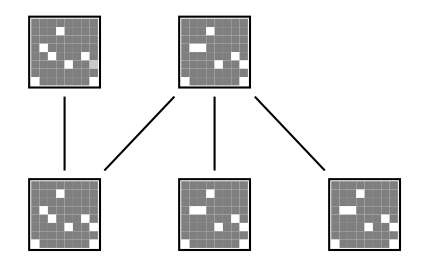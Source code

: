 graph test {
	n0 [shape=none,margin=none,label=<<table border="1" cellborder="0" cellspacing="0"><tr><td bgcolor="#7f7f7f"></td><td bgcolor="#7f7f7f"></td><td bgcolor="#7f7f7f"></td><td bgcolor="#7f7f7f"></td><td bgcolor="#7f7f7f"></td><td bgcolor="#7f7f7f"></td><td bgcolor="#7f7f7f"></td><td bgcolor="#7f7f7f"></td></tr><tr><td bgcolor="#7f7f7f"></td><td bgcolor="#7f7f7f"></td><td bgcolor="#7f7f7f"></td><td bgcolor="#ffffff"></td><td bgcolor="#7f7f7f"></td><td bgcolor="#7f7f7f"></td><td bgcolor="#7f7f7f"></td><td bgcolor="#7f7f7f"></td></tr><tr><td bgcolor="#7f7f7f"></td><td bgcolor="#7f7f7f"></td><td bgcolor="#7f7f7f"></td><td bgcolor="#7f7f7f"></td><td bgcolor="#7f7f7f"></td><td bgcolor="#7f7f7f"></td><td bgcolor="#7f7f7f"></td><td bgcolor="#7f7f7f"></td></tr><tr><td bgcolor="#7f7f7f"></td><td bgcolor="#ffffff"></td><td bgcolor="#ffffff"></td><td bgcolor="#7f7f7f"></td><td bgcolor="#7f7f7f"></td><td bgcolor="#7f7f7f"></td><td bgcolor="#7f7f7f"></td><td bgcolor="#7f7f7f"></td></tr><tr><td bgcolor="#7f7f7f"></td><td bgcolor="#7f7f7f"></td><td bgcolor="#7f7f7f"></td><td bgcolor="#7f7f7f"></td><td bgcolor="#7f7f7f"></td><td bgcolor="#7f7f7f"></td><td bgcolor="#ffffff"></td><td bgcolor="#7f7f7f"></td></tr><tr><td bgcolor="#7f7f7f"></td><td bgcolor="#7f7f7f"></td><td bgcolor="#7f7f7f"></td><td bgcolor="#7f7f7f"></td><td bgcolor="#ffffff"></td><td bgcolor="#7f7f7f"></td><td bgcolor="#7f7f7f"></td><td bgcolor="#ffffff"></td></tr><tr><td bgcolor="#7f7f7f"></td><td bgcolor="#7f7f7f"></td><td bgcolor="#7f7f7f"></td><td bgcolor="#7f7f7f"></td><td bgcolor="#7f7f7f"></td><td bgcolor="#7f7f7f"></td><td bgcolor="#7f7f7f"></td><td bgcolor="#7f7f7f"></td></tr><tr><td bgcolor="#ffffff"></td><td bgcolor="#7f7f7f"></td><td bgcolor="#7f7f7f"></td><td bgcolor="#7f7f7f"></td><td bgcolor="#7f7f7f"></td><td bgcolor="#7f7f7f"></td><td bgcolor="#7f7f7f"></td><td bgcolor="#ffffff"></td></tr></table>>];
	n1 [shape=none,margin=none,label=<<table border="1" cellborder="0" cellspacing="0"><tr><td bgcolor="#7f7f7f"></td><td bgcolor="#7f7f7f"></td><td bgcolor="#7f7f7f"></td><td bgcolor="#7f7f7f"></td><td bgcolor="#7f7f7f"></td><td bgcolor="#7f7f7f"></td><td bgcolor="#7f7f7f"></td><td bgcolor="#7f7f7f"></td></tr><tr><td bgcolor="#7f7f7f"></td><td bgcolor="#7f7f7f"></td><td bgcolor="#7f7f7f"></td><td bgcolor="#ffffff"></td><td bgcolor="#7f7f7f"></td><td bgcolor="#7f7f7f"></td><td bgcolor="#7f7f7f"></td><td bgcolor="#7f7f7f"></td></tr><tr><td bgcolor="#7f7f7f"></td><td bgcolor="#7f7f7f"></td><td bgcolor="#7f7f7f"></td><td bgcolor="#7f7f7f"></td><td bgcolor="#7f7f7f"></td><td bgcolor="#7f7f7f"></td><td bgcolor="#7f7f7f"></td><td bgcolor="#7f7f7f"></td></tr><tr><td bgcolor="#7f7f7f"></td><td bgcolor="#ffffff"></td><td bgcolor="#7f7f7f"></td><td bgcolor="#7f7f7f"></td><td bgcolor="#7f7f7f"></td><td bgcolor="#7f7f7f"></td><td bgcolor="#7f7f7f"></td><td bgcolor="#7f7f7f"></td></tr><tr><td bgcolor="#7f7f7f"></td><td bgcolor="#7f7f7f"></td><td bgcolor="#ffffff"></td><td bgcolor="#7f7f7f"></td><td bgcolor="#7f7f7f"></td><td bgcolor="#7f7f7f"></td><td bgcolor="#ffffff"></td><td bgcolor="#7f7f7f"></td></tr><tr><td bgcolor="#7f7f7f"></td><td bgcolor="#7f7f7f"></td><td bgcolor="#7f7f7f"></td><td bgcolor="#7f7f7f"></td><td bgcolor="#ffffff"></td><td bgcolor="#7f7f7f"></td><td bgcolor="#7f7f7f"></td><td bgcolor="#ffffff"></td></tr><tr><td bgcolor="#7f7f7f"></td><td bgcolor="#7f7f7f"></td><td bgcolor="#7f7f7f"></td><td bgcolor="#7f7f7f"></td><td bgcolor="#7f7f7f"></td><td bgcolor="#7f7f7f"></td><td bgcolor="#7f7f7f"></td><td bgcolor="#7f7f7f"></td></tr><tr><td bgcolor="#ffffff"></td><td bgcolor="#7f7f7f"></td><td bgcolor="#7f7f7f"></td><td bgcolor="#7f7f7f"></td><td bgcolor="#7f7f7f"></td><td bgcolor="#7f7f7f"></td><td bgcolor="#7f7f7f"></td><td bgcolor="#ffffff"></td></tr></table>>];
	n2 [shape=none,margin=none,label=<<table border="1" cellborder="0" cellspacing="0"><tr><td bgcolor="#7f7f7f"></td><td bgcolor="#7f7f7f"></td><td bgcolor="#7f7f7f"></td><td bgcolor="#7f7f7f"></td><td bgcolor="#7f7f7f"></td><td bgcolor="#7f7f7f"></td><td bgcolor="#7f7f7f"></td><td bgcolor="#7f7f7f"></td></tr><tr><td bgcolor="#7f7f7f"></td><td bgcolor="#7f7f7f"></td><td bgcolor="#7f7f7f"></td><td bgcolor="#ffffff"></td><td bgcolor="#7f7f7f"></td><td bgcolor="#7f7f7f"></td><td bgcolor="#7f7f7f"></td><td bgcolor="#7f7f7f"></td></tr><tr><td bgcolor="#7f7f7f"></td><td bgcolor="#7f7f7f"></td><td bgcolor="#7f7f7f"></td><td bgcolor="#7f7f7f"></td><td bgcolor="#7f7f7f"></td><td bgcolor="#7f7f7f"></td><td bgcolor="#7f7f7f"></td><td bgcolor="#7f7f7f"></td></tr><tr><td bgcolor="#7f7f7f"></td><td bgcolor="#ffffff"></td><td bgcolor="#ffffff"></td><td bgcolor="#7f7f7f"></td><td bgcolor="#7f7f7f"></td><td bgcolor="#7f7f7f"></td><td bgcolor="#7f7f7f"></td><td bgcolor="#7f7f7f"></td></tr><tr><td bgcolor="#7f7f7f"></td><td bgcolor="#7f7f7f"></td><td bgcolor="#7f7f7f"></td><td bgcolor="#7f7f7f"></td><td bgcolor="#7f7f7f"></td><td bgcolor="#7f7f7f"></td><td bgcolor="#ffffff"></td><td bgcolor="#7f7f7f"></td></tr><tr><td bgcolor="#7f7f7f"></td><td bgcolor="#7f7f7f"></td><td bgcolor="#7f7f7f"></td><td bgcolor="#7f7f7f"></td><td bgcolor="#ffffff"></td><td bgcolor="#7f7f7f"></td><td bgcolor="#7f7f7f"></td><td bgcolor="#ffffff"></td></tr><tr><td bgcolor="#7f7f7f"></td><td bgcolor="#7f7f7f"></td><td bgcolor="#7f7f7f"></td><td bgcolor="#7f7f7f"></td><td bgcolor="#7f7f7f"></td><td bgcolor="#7f7f7f"></td><td bgcolor="#7f7f7f"></td><td bgcolor="#7f7f7f"></td></tr><tr><td bgcolor="#ffffff"></td><td bgcolor="#7f7f7f"></td><td bgcolor="#7f7f7f"></td><td bgcolor="#7f7f7f"></td><td bgcolor="#7f7f7f"></td><td bgcolor="#7f7f7f"></td><td bgcolor="#7f7f7f"></td><td bgcolor="#ffffff"></td></tr></table>>];
	n3 [shape=none,margin=none,label=<<table border="1" cellborder="0" cellspacing="0"><tr><td bgcolor="#7f7f7f"></td><td bgcolor="#7f7f7f"></td><td bgcolor="#7f7f7f"></td><td bgcolor="#7f7f7f"></td><td bgcolor="#7f7f7f"></td><td bgcolor="#7f7f7f"></td><td bgcolor="#7f7f7f"></td><td bgcolor="#7f7f7f"></td></tr><tr><td bgcolor="#7f7f7f"></td><td bgcolor="#7f7f7f"></td><td bgcolor="#7f7f7f"></td><td bgcolor="#ffffff"></td><td bgcolor="#7f7f7f"></td><td bgcolor="#7f7f7f"></td><td bgcolor="#7f7f7f"></td><td bgcolor="#7f7f7f"></td></tr><tr><td bgcolor="#7f7f7f"></td><td bgcolor="#7f7f7f"></td><td bgcolor="#7f7f7f"></td><td bgcolor="#7f7f7f"></td><td bgcolor="#7f7f7f"></td><td bgcolor="#7f7f7f"></td><td bgcolor="#7f7f7f"></td><td bgcolor="#7f7f7f"></td></tr><tr><td bgcolor="#7f7f7f"></td><td bgcolor="#ffffff"></td><td bgcolor="#ffffff"></td><td bgcolor="#7f7f7f"></td><td bgcolor="#7f7f7f"></td><td bgcolor="#7f7f7f"></td><td bgcolor="#7f7f7f"></td><td bgcolor="#7f7f7f"></td></tr><tr><td bgcolor="#7f7f7f"></td><td bgcolor="#7f7f7f"></td><td bgcolor="#7f7f7f"></td><td bgcolor="#7f7f7f"></td><td bgcolor="#7f7f7f"></td><td bgcolor="#7f7f7f"></td><td bgcolor="#ffffff"></td><td bgcolor="#7f7f7f"></td></tr><tr><td bgcolor="#7f7f7f"></td><td bgcolor="#7f7f7f"></td><td bgcolor="#7f7f7f"></td><td bgcolor="#7f7f7f"></td><td bgcolor="#ffffff"></td><td bgcolor="#7f7f7f"></td><td bgcolor="#7f7f7f"></td><td bgcolor="#ffffff"></td></tr><tr><td bgcolor="#7f7f7f"></td><td bgcolor="#7f7f7f"></td><td bgcolor="#7f7f7f"></td><td bgcolor="#7f7f7f"></td><td bgcolor="#7f7f7f"></td><td bgcolor="#7f7f7f"></td><td bgcolor="#7f7f7f"></td><td bgcolor="#7f7f7f"></td></tr><tr><td bgcolor="#ffffff"></td><td bgcolor="#7f7f7f"></td><td bgcolor="#7f7f7f"></td><td bgcolor="#7f7f7f"></td><td bgcolor="#7f7f7f"></td><td bgcolor="#7f7f7f"></td><td bgcolor="#7f7f7f"></td><td bgcolor="#ffffff"></td></tr></table>>];
	n4 [shape=none,margin=none,label=<<table border="1" cellborder="0" cellspacing="0"><tr><td bgcolor="#7f7f7f"></td><td bgcolor="#7f7f7f"></td><td bgcolor="#7f7f7f"></td><td bgcolor="#7f7f7f"></td><td bgcolor="#7f7f7f"></td><td bgcolor="#7f7f7f"></td><td bgcolor="#7f7f7f"></td><td bgcolor="#7f7f7f"></td></tr><tr><td bgcolor="#7f7f7f"></td><td bgcolor="#7f7f7f"></td><td bgcolor="#7f7f7f"></td><td bgcolor="#ffffff"></td><td bgcolor="#7f7f7f"></td><td bgcolor="#7f7f7f"></td><td bgcolor="#7f7f7f"></td><td bgcolor="#7f7f7f"></td></tr><tr><td bgcolor="#7f7f7f"></td><td bgcolor="#7f7f7f"></td><td bgcolor="#7f7f7f"></td><td bgcolor="#7f7f7f"></td><td bgcolor="#7f7f7f"></td><td bgcolor="#7f7f7f"></td><td bgcolor="#7f7f7f"></td><td bgcolor="#7f7f7f"></td></tr><tr><td bgcolor="#7f7f7f"></td><td bgcolor="#ffffff"></td><td bgcolor="#7f7f7f"></td><td bgcolor="#7f7f7f"></td><td bgcolor="#7f7f7f"></td><td bgcolor="#7f7f7f"></td><td bgcolor="#7f7f7f"></td><td bgcolor="#7f7f7f"></td></tr><tr><td bgcolor="#7f7f7f"></td><td bgcolor="#7f7f7f"></td><td bgcolor="#ffffff"></td><td bgcolor="#7f7f7f"></td><td bgcolor="#7f7f7f"></td><td bgcolor="#7f7f7f"></td><td bgcolor="#ffffff"></td><td bgcolor="#7f7f7f"></td></tr><tr><td bgcolor="#7f7f7f"></td><td bgcolor="#7f7f7f"></td><td bgcolor="#7f7f7f"></td><td bgcolor="#7f7f7f"></td><td bgcolor="#ffffff"></td><td bgcolor="#7f7f7f"></td><td bgcolor="#7f7f7f"></td><td bgcolor="#c9c9c9"></td></tr><tr><td bgcolor="#7f7f7f"></td><td bgcolor="#7f7f7f"></td><td bgcolor="#7f7f7f"></td><td bgcolor="#7f7f7f"></td><td bgcolor="#7f7f7f"></td><td bgcolor="#7f7f7f"></td><td bgcolor="#7f7f7f"></td><td bgcolor="#7f7f7f"></td></tr><tr><td bgcolor="#ffffff"></td><td bgcolor="#7f7f7f"></td><td bgcolor="#7f7f7f"></td><td bgcolor="#7f7f7f"></td><td bgcolor="#7f7f7f"></td><td bgcolor="#7f7f7f"></td><td bgcolor="#7f7f7f"></td><td bgcolor="#ffffff"></td></tr></table>>];

	n0 -- n2
	n0 -- n3
	n0 -- n1
	n4 -- n1

}
